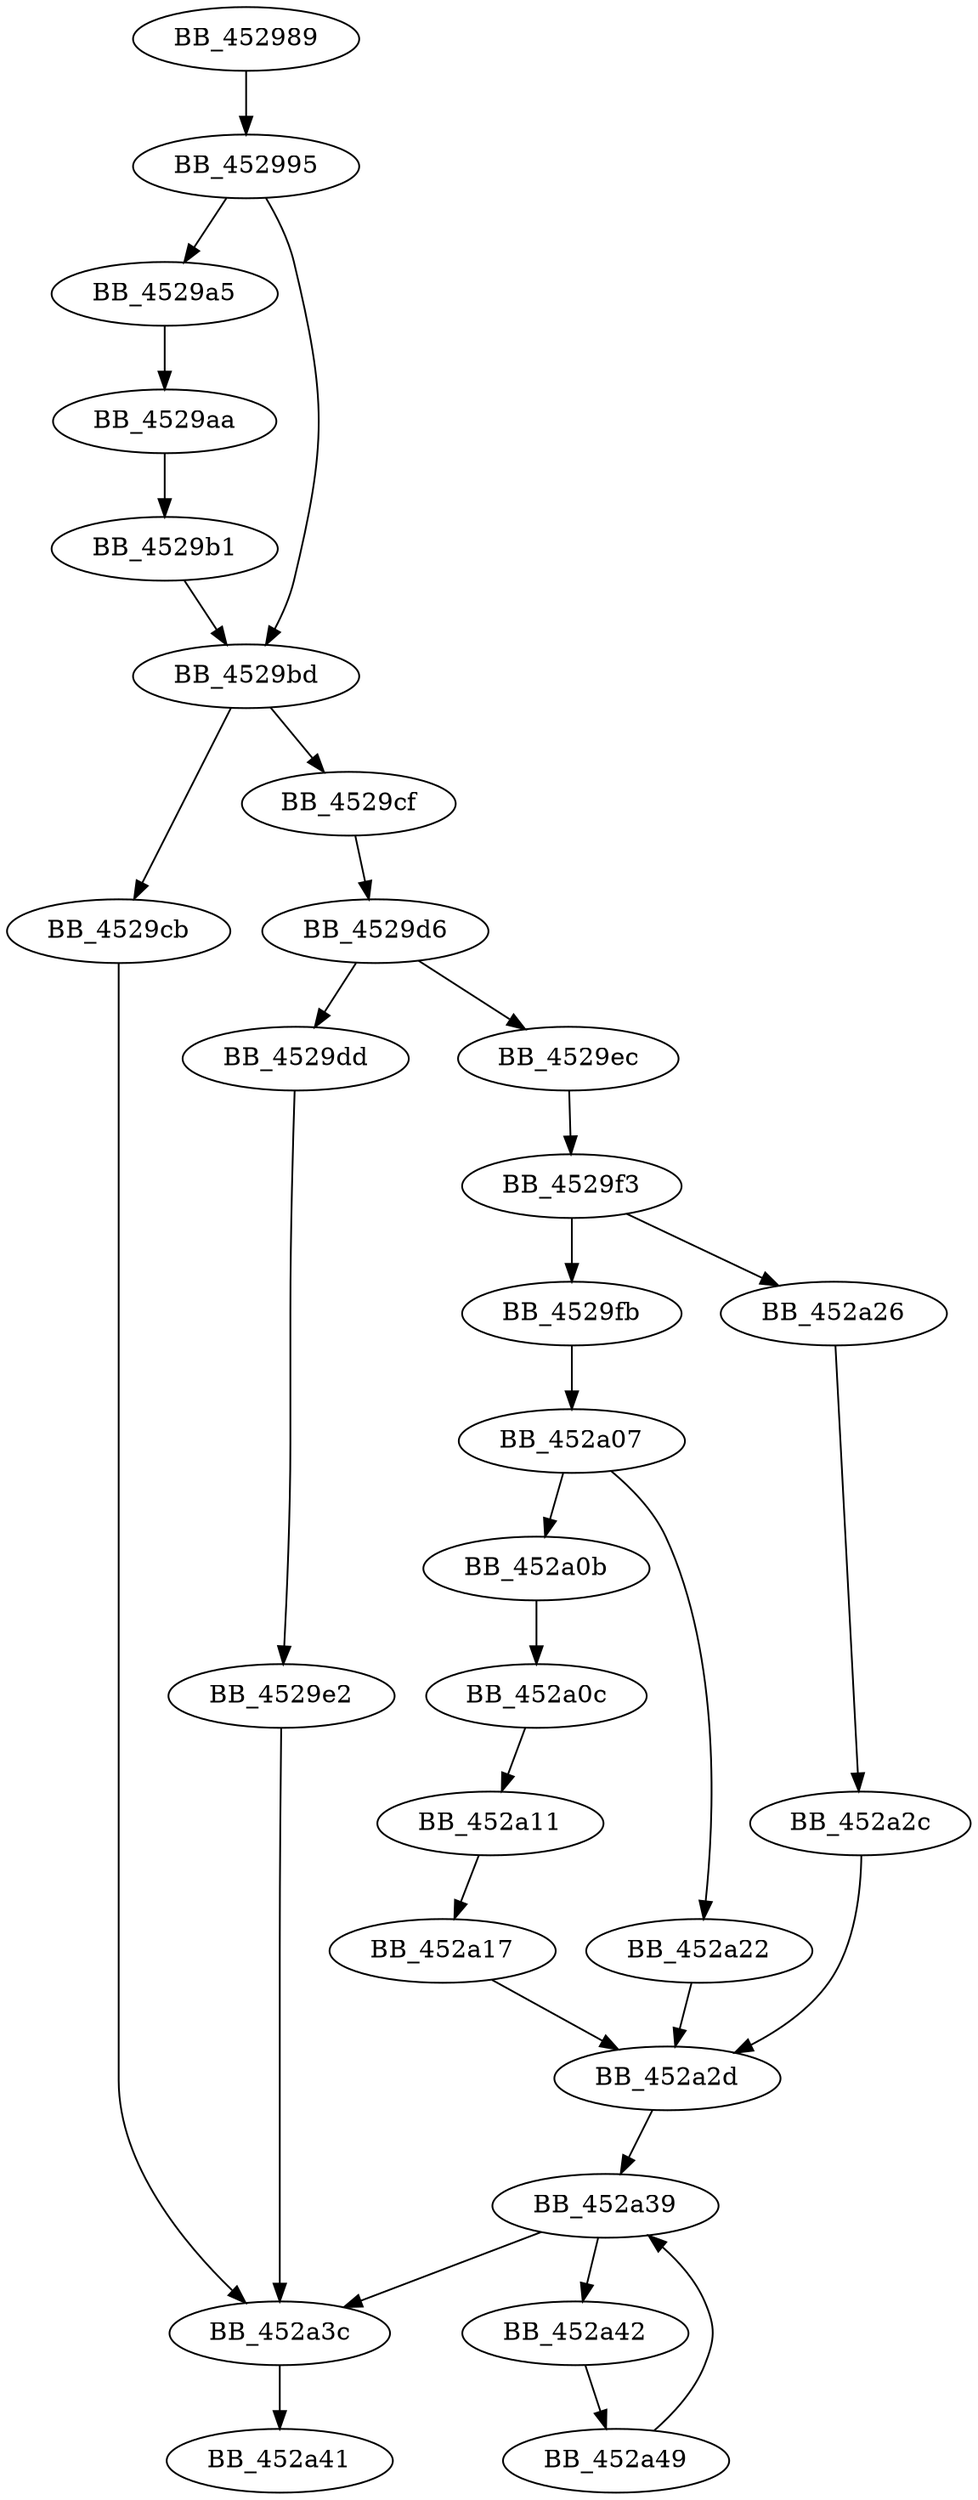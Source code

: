 DiGraph sub_452989{
BB_452989->BB_452995
BB_452995->BB_4529a5
BB_452995->BB_4529bd
BB_4529a5->BB_4529aa
BB_4529aa->BB_4529b1
BB_4529b1->BB_4529bd
BB_4529bd->BB_4529cb
BB_4529bd->BB_4529cf
BB_4529cb->BB_452a3c
BB_4529cf->BB_4529d6
BB_4529d6->BB_4529dd
BB_4529d6->BB_4529ec
BB_4529dd->BB_4529e2
BB_4529e2->BB_452a3c
BB_4529ec->BB_4529f3
BB_4529f3->BB_4529fb
BB_4529f3->BB_452a26
BB_4529fb->BB_452a07
BB_452a07->BB_452a0b
BB_452a07->BB_452a22
BB_452a0b->BB_452a0c
BB_452a0c->BB_452a11
BB_452a11->BB_452a17
BB_452a17->BB_452a2d
BB_452a22->BB_452a2d
BB_452a26->BB_452a2c
BB_452a2c->BB_452a2d
BB_452a2d->BB_452a39
BB_452a39->BB_452a3c
BB_452a39->BB_452a42
BB_452a3c->BB_452a41
BB_452a42->BB_452a49
BB_452a49->BB_452a39
}
